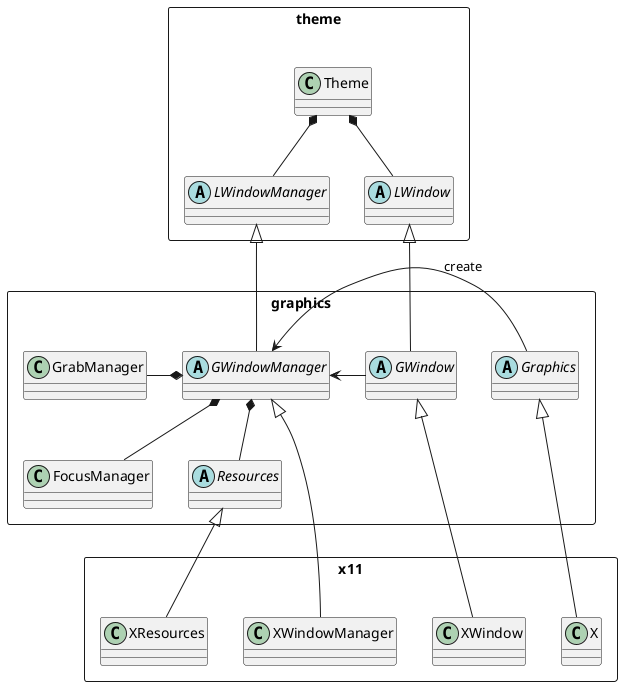 @startuml

rectangle theme {
    class Theme
    abstract class LWindow
    abstract class LWindowManager
    Theme *-- LWindow
    Theme *-- LWindowManager
}

rectangle graphics {
    abstract class Graphics
    abstract class GWindowManager
    abstract class GWindow
    abstract class Resources
    class GrabManager
    class FocusManager

    LWindowManager <|-- GWindowManager
    LWindow <|-- GWindow

    GWindowManager *-left- GrabManager
    GWindowManager *-- FocusManager
    GWindowManager *-- Resources

    GWindow -left-> GWindowManager

    Graphics -left-> GWindowManager : create
}

rectangle x11 {
    class X
    class XWindowManager
    class XWindow
    class XResources

    Graphics <|-- X
    GWindowManager <|-- XWindowManager
    GWindow <|-- XWindow
    Resources <|-- XResources
}

@enduml